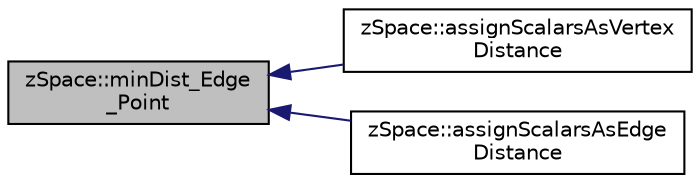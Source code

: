 digraph "zSpace::minDist_Edge_Point"
{
  edge [fontname="Helvetica",fontsize="10",labelfontname="Helvetica",labelfontsize="10"];
  node [fontname="Helvetica",fontsize="10",shape=record];
  rankdir="LR";
  Node53 [label="zSpace::minDist_Edge\l_Point",height=0.2,width=0.4,color="black", fillcolor="grey75", style="filled", fontcolor="black"];
  Node53 -> Node54 [dir="back",color="midnightblue",fontsize="10",style="solid",fontname="Helvetica"];
  Node54 [label="zSpace::assignScalarsAsVertex\lDistance",height=0.2,width=0.4,color="black", fillcolor="white", style="filled",URL="$group__z_field2_d_utilities.html#ga28516c1df87b7ab952dfefb60e2d3921",tooltip="This method creates a vertex distance Field from the input mesh vertex positions. ..."];
  Node53 -> Node55 [dir="back",color="midnightblue",fontsize="10",style="solid",fontname="Helvetica"];
  Node55 [label="zSpace::assignScalarsAsEdge\lDistance",height=0.2,width=0.4,color="black", fillcolor="white", style="filled",URL="$group__z_field2_d_utilities.html#gae0e4895a659cd46728f0f9d13adf58ed",tooltip="This method creates a edge distance Field from the input mesh. "];
}
